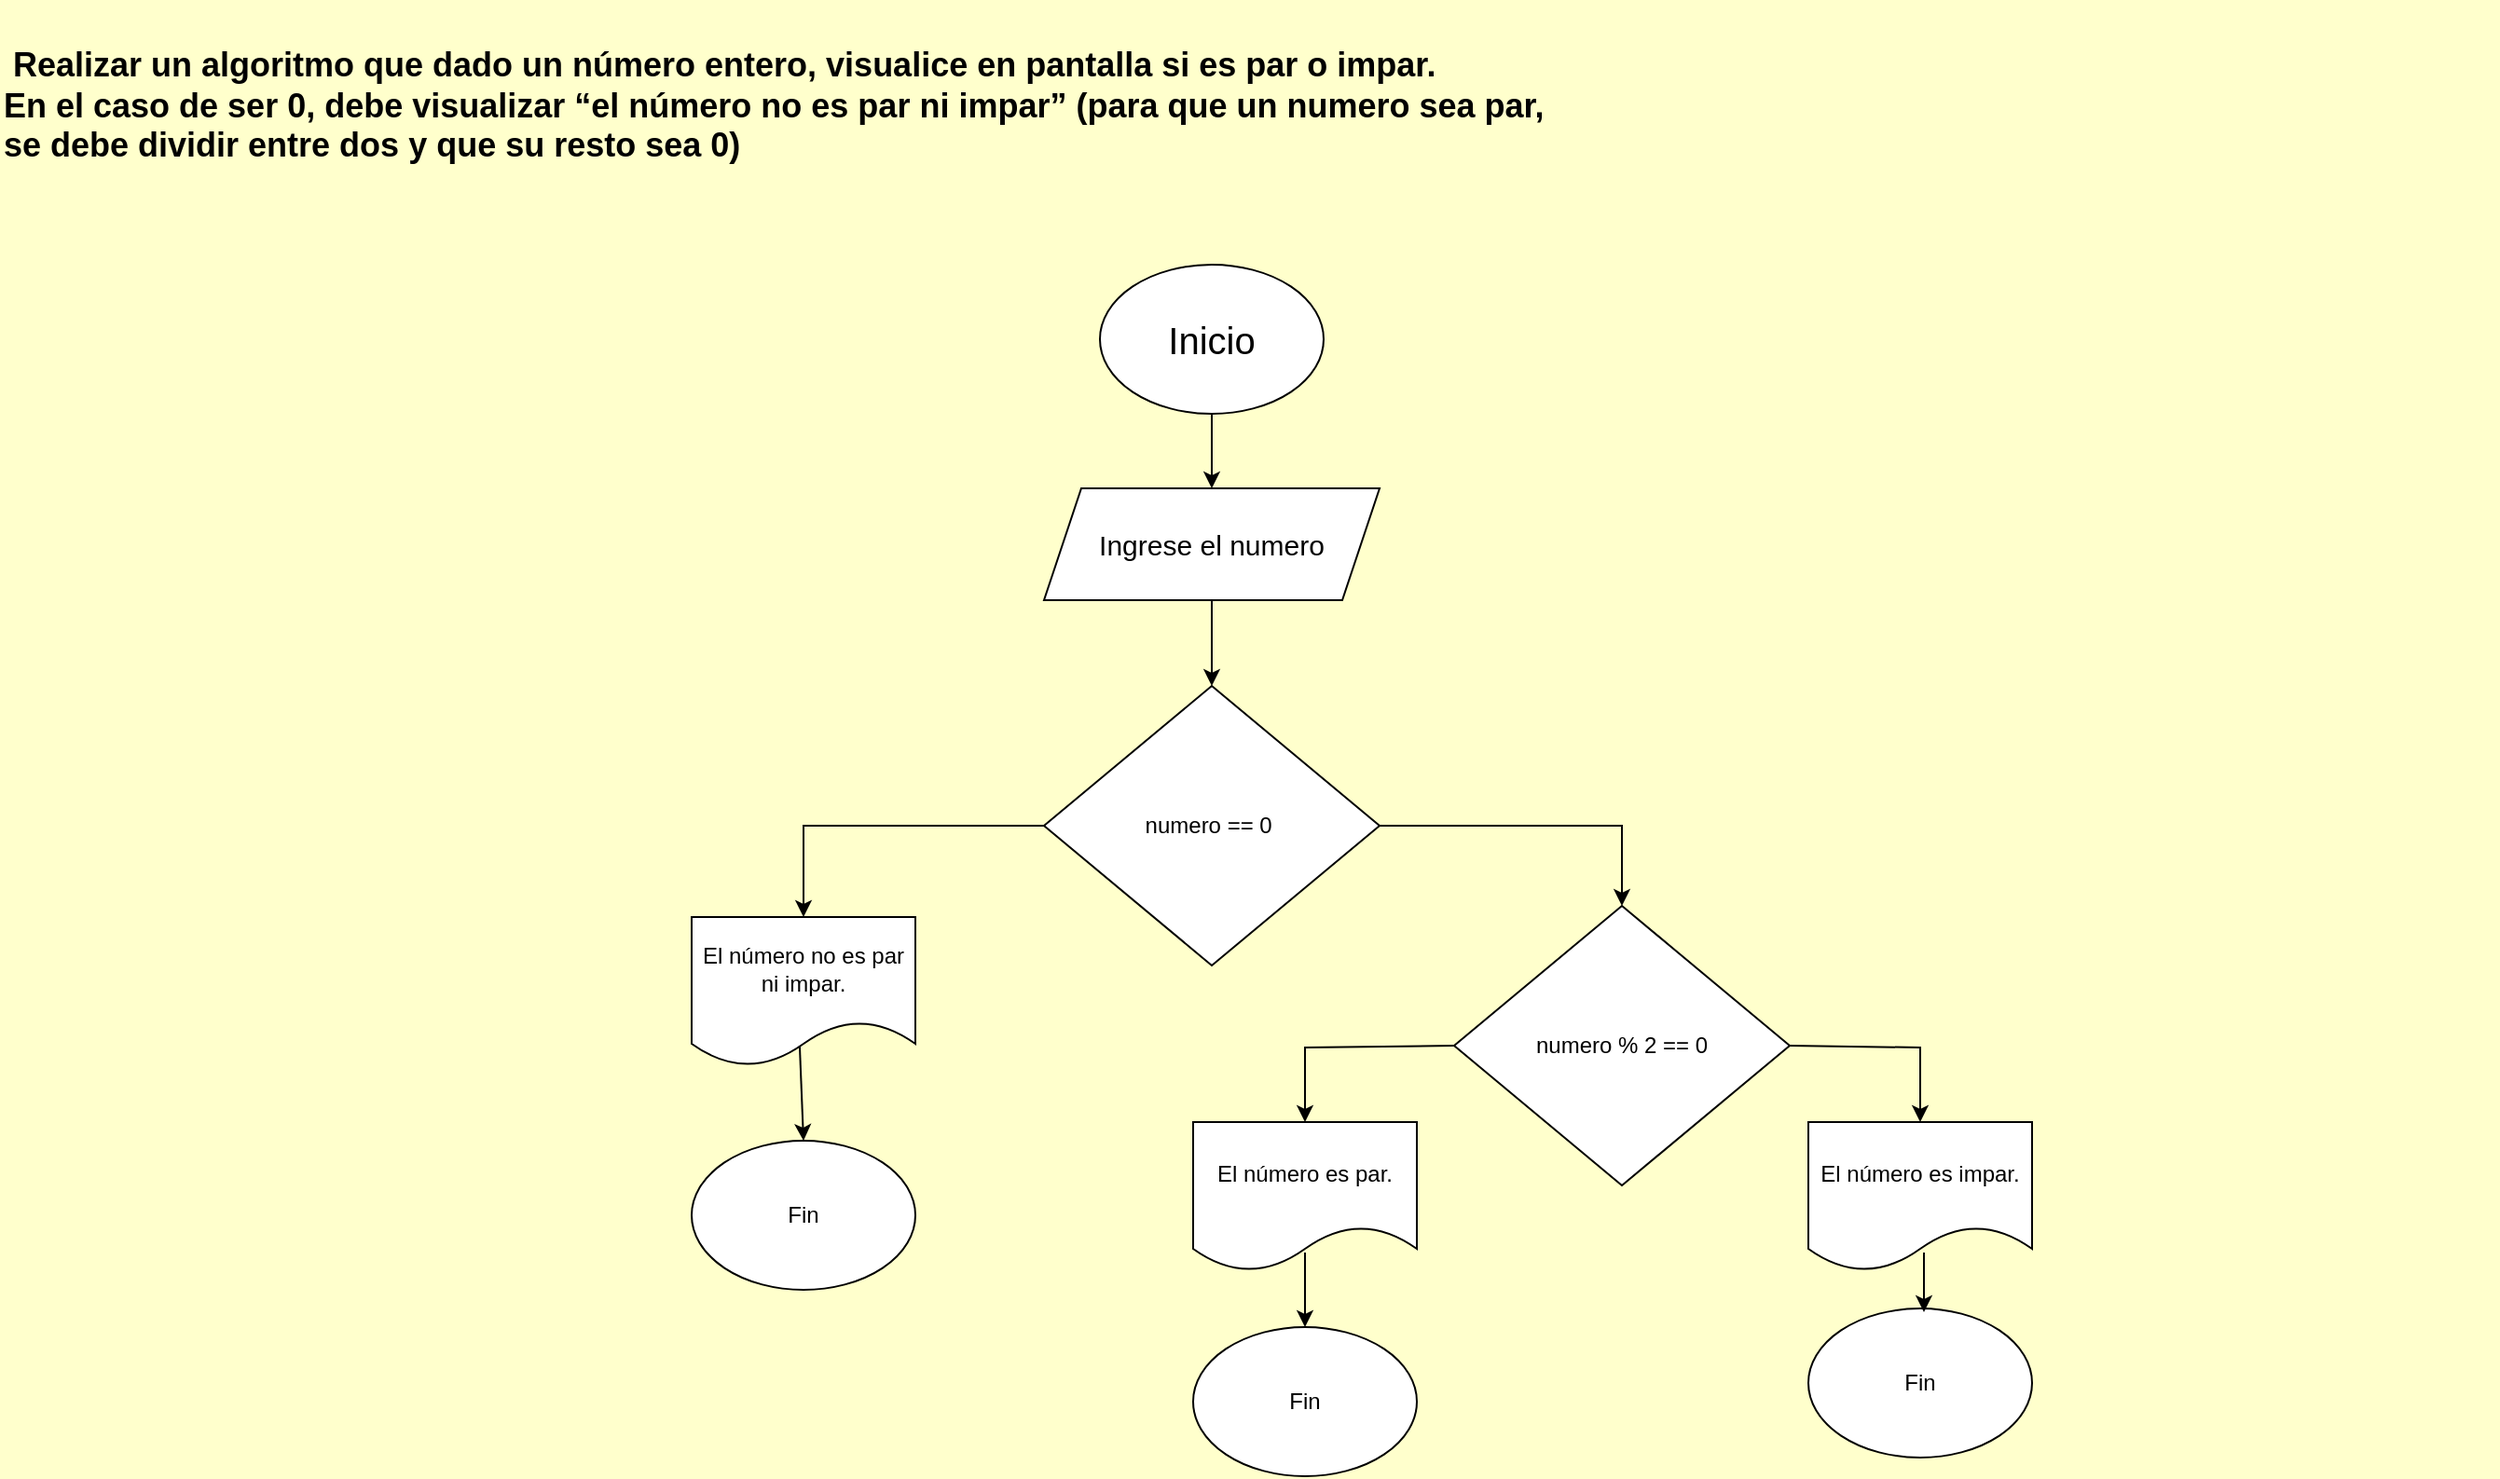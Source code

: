 <mxfile version="21.6.8" type="device">
  <diagram name="Page-1" id="74e2e168-ea6b-b213-b513-2b3c1d86103e">
    <mxGraphModel dx="1098" dy="2312" grid="1" gridSize="10" guides="1" tooltips="1" connect="1" arrows="1" fold="1" page="1" pageScale="1" pageWidth="2336" pageHeight="1654" background="#FFFFCC" math="0" shadow="0">
      <root>
        <mxCell id="0" />
        <mxCell id="1" parent="0" />
        <mxCell id="57izBxOjl_in-iJPN2Te-3" value="&lt;h4 style=&quot;&quot;&gt;&amp;nbsp;Realizar un algoritmo que dado un número entero, visualice en pantalla si es par o impar.&amp;nbsp;&lt;br&gt;&lt;span style=&quot;font-size: 18px;&quot;&gt;En el caso de ser 0, debe visualizar “el número no es par ni impar” (para que un numero sea par,&amp;nbsp;&lt;br&gt;&lt;/span&gt;&lt;span style=&quot;font-size: 18px;&quot;&gt;se debe dividir entre dos y que su resto sea 0)&lt;/span&gt;&lt;/h4&gt;" style="text;html=1;strokeColor=none;fillColor=none;align=left;verticalAlign=middle;whiteSpace=wrap;rounded=1;fontSize=18;fontFamily=Helvetica;sketch=1;curveFitting=1;jiggle=2;" parent="1" vertex="1">
          <mxGeometry x="50" y="40" width="1340" height="30" as="geometry" />
        </mxCell>
        <mxCell id="57izBxOjl_in-iJPN2Te-5" value="&lt;font style=&quot;font-size: 20px;&quot;&gt;Inicio&lt;/font&gt;" style="ellipse;whiteSpace=wrap;html=1;" parent="1" vertex="1">
          <mxGeometry x="640" y="140" width="120" height="80" as="geometry" />
        </mxCell>
        <mxCell id="57izBxOjl_in-iJPN2Te-6" value="&lt;font style=&quot;font-size: 15px;&quot;&gt;Ingrese el numero&lt;/font&gt;" style="shape=parallelogram;perimeter=parallelogramPerimeter;whiteSpace=wrap;html=1;fixedSize=1;" parent="1" vertex="1">
          <mxGeometry x="610" y="260" width="180" height="60" as="geometry" />
        </mxCell>
        <mxCell id="57izBxOjl_in-iJPN2Te-12" value="" style="endArrow=classic;html=1;rounded=0;entryX=0.5;entryY=0;entryDx=0;entryDy=0;exitX=0.5;exitY=1;exitDx=0;exitDy=0;" parent="1" source="57izBxOjl_in-iJPN2Te-5" target="57izBxOjl_in-iJPN2Te-6" edge="1">
          <mxGeometry width="50" height="50" relative="1" as="geometry">
            <mxPoint x="700" y="630" as="sourcePoint" />
            <mxPoint x="750" y="580" as="targetPoint" />
          </mxGeometry>
        </mxCell>
        <mxCell id="57izBxOjl_in-iJPN2Te-14" value="" style="endArrow=classic;html=1;rounded=0;exitX=0.5;exitY=1;exitDx=0;exitDy=0;entryX=0.5;entryY=0;entryDx=0;entryDy=0;" parent="1" source="57izBxOjl_in-iJPN2Te-6" target="l9UlPoGd8hxk52ZTFXW5-24" edge="1">
          <mxGeometry width="50" height="50" relative="1" as="geometry">
            <mxPoint x="700" y="630" as="sourcePoint" />
            <mxPoint x="700" y="360" as="targetPoint" />
          </mxGeometry>
        </mxCell>
        <mxCell id="l9UlPoGd8hxk52ZTFXW5-24" value="numero == 0&amp;nbsp;" style="rhombus;whiteSpace=wrap;html=1;" parent="1" vertex="1">
          <mxGeometry x="610" y="366" width="180" height="150" as="geometry" />
        </mxCell>
        <mxCell id="l9UlPoGd8hxk52ZTFXW5-25" value="El número no es par ni impar." style="shape=document;whiteSpace=wrap;html=1;boundedLbl=1;" parent="1" vertex="1">
          <mxGeometry x="421" y="490" width="120" height="80" as="geometry" />
        </mxCell>
        <mxCell id="l9UlPoGd8hxk52ZTFXW5-26" value="" style="endArrow=classic;html=1;rounded=0;entryX=0.5;entryY=0;entryDx=0;entryDy=0;exitX=0;exitY=0.5;exitDx=0;exitDy=0;" parent="1" source="l9UlPoGd8hxk52ZTFXW5-24" target="l9UlPoGd8hxk52ZTFXW5-25" edge="1">
          <mxGeometry width="50" height="50" relative="1" as="geometry">
            <mxPoint x="740" y="560" as="sourcePoint" />
            <mxPoint x="790" y="510" as="targetPoint" />
            <Array as="points">
              <mxPoint x="481" y="441" />
            </Array>
          </mxGeometry>
        </mxCell>
        <mxCell id="l9UlPoGd8hxk52ZTFXW5-27" value="Fin" style="ellipse;whiteSpace=wrap;html=1;" parent="1" vertex="1">
          <mxGeometry x="421" y="610" width="120" height="80" as="geometry" />
        </mxCell>
        <mxCell id="l9UlPoGd8hxk52ZTFXW5-28" value="" style="endArrow=classic;html=1;rounded=0;exitX=0.483;exitY=0.863;exitDx=0;exitDy=0;exitPerimeter=0;entryX=0.5;entryY=0;entryDx=0;entryDy=0;" parent="1" source="l9UlPoGd8hxk52ZTFXW5-25" target="l9UlPoGd8hxk52ZTFXW5-27" edge="1">
          <mxGeometry width="50" height="50" relative="1" as="geometry">
            <mxPoint x="740" y="560" as="sourcePoint" />
            <mxPoint x="790" y="510" as="targetPoint" />
          </mxGeometry>
        </mxCell>
        <mxCell id="l9UlPoGd8hxk52ZTFXW5-29" value="numero % 2 == 0" style="rhombus;whiteSpace=wrap;html=1;" parent="1" vertex="1">
          <mxGeometry x="830" y="484" width="180" height="150" as="geometry" />
        </mxCell>
        <mxCell id="l9UlPoGd8hxk52ZTFXW5-30" value="" style="endArrow=classic;html=1;rounded=0;exitX=1;exitY=0.5;exitDx=0;exitDy=0;entryX=0.5;entryY=0;entryDx=0;entryDy=0;" parent="1" source="l9UlPoGd8hxk52ZTFXW5-24" target="l9UlPoGd8hxk52ZTFXW5-29" edge="1">
          <mxGeometry width="50" height="50" relative="1" as="geometry">
            <mxPoint x="740" y="560" as="sourcePoint" />
            <mxPoint x="790" y="510" as="targetPoint" />
            <Array as="points">
              <mxPoint x="920" y="441" />
            </Array>
          </mxGeometry>
        </mxCell>
        <mxCell id="l9UlPoGd8hxk52ZTFXW5-31" value="El número es par." style="shape=document;whiteSpace=wrap;html=1;boundedLbl=1;" parent="1" vertex="1">
          <mxGeometry x="690" y="600" width="120" height="80" as="geometry" />
        </mxCell>
        <mxCell id="l9UlPoGd8hxk52ZTFXW5-32" value="El número es impar." style="shape=document;whiteSpace=wrap;html=1;boundedLbl=1;" parent="1" vertex="1">
          <mxGeometry x="1020" y="600" width="120" height="80" as="geometry" />
        </mxCell>
        <mxCell id="l9UlPoGd8hxk52ZTFXW5-33" value="" style="endArrow=classic;html=1;rounded=0;exitX=0;exitY=0.5;exitDx=0;exitDy=0;entryX=0.5;entryY=0;entryDx=0;entryDy=0;" parent="1" source="l9UlPoGd8hxk52ZTFXW5-29" target="l9UlPoGd8hxk52ZTFXW5-31" edge="1">
          <mxGeometry width="50" height="50" relative="1" as="geometry">
            <mxPoint x="740" y="560" as="sourcePoint" />
            <mxPoint x="790" y="510" as="targetPoint" />
            <Array as="points">
              <mxPoint x="750" y="560" />
            </Array>
          </mxGeometry>
        </mxCell>
        <mxCell id="l9UlPoGd8hxk52ZTFXW5-34" value="" style="endArrow=classic;html=1;rounded=0;entryX=0.5;entryY=0;entryDx=0;entryDy=0;exitX=1;exitY=0.5;exitDx=0;exitDy=0;" parent="1" source="l9UlPoGd8hxk52ZTFXW5-29" target="l9UlPoGd8hxk52ZTFXW5-32" edge="1">
          <mxGeometry width="50" height="50" relative="1" as="geometry">
            <mxPoint x="740" y="560" as="sourcePoint" />
            <mxPoint x="790" y="510" as="targetPoint" />
            <Array as="points">
              <mxPoint x="1080" y="560" />
            </Array>
          </mxGeometry>
        </mxCell>
        <mxCell id="l9UlPoGd8hxk52ZTFXW5-35" value="Fin" style="ellipse;whiteSpace=wrap;html=1;" parent="1" vertex="1">
          <mxGeometry x="690" y="710" width="120" height="80" as="geometry" />
        </mxCell>
        <mxCell id="l9UlPoGd8hxk52ZTFXW5-36" value="Fin" style="ellipse;whiteSpace=wrap;html=1;" parent="1" vertex="1">
          <mxGeometry x="1020" y="700" width="120" height="80" as="geometry" />
        </mxCell>
        <mxCell id="l9UlPoGd8hxk52ZTFXW5-37" value="" style="endArrow=classic;html=1;rounded=0;entryX=0.5;entryY=0;entryDx=0;entryDy=0;" parent="1" target="l9UlPoGd8hxk52ZTFXW5-35" edge="1">
          <mxGeometry width="50" height="50" relative="1" as="geometry">
            <mxPoint x="750" y="670" as="sourcePoint" />
            <mxPoint x="790" y="510" as="targetPoint" />
          </mxGeometry>
        </mxCell>
        <mxCell id="l9UlPoGd8hxk52ZTFXW5-39" value="" style="endArrow=classic;html=1;rounded=0;entryX=0.5;entryY=0;entryDx=0;entryDy=0;" parent="1" edge="1">
          <mxGeometry width="50" height="50" relative="1" as="geometry">
            <mxPoint x="1082" y="670" as="sourcePoint" />
            <mxPoint x="1082" y="702" as="targetPoint" />
          </mxGeometry>
        </mxCell>
      </root>
    </mxGraphModel>
  </diagram>
</mxfile>
